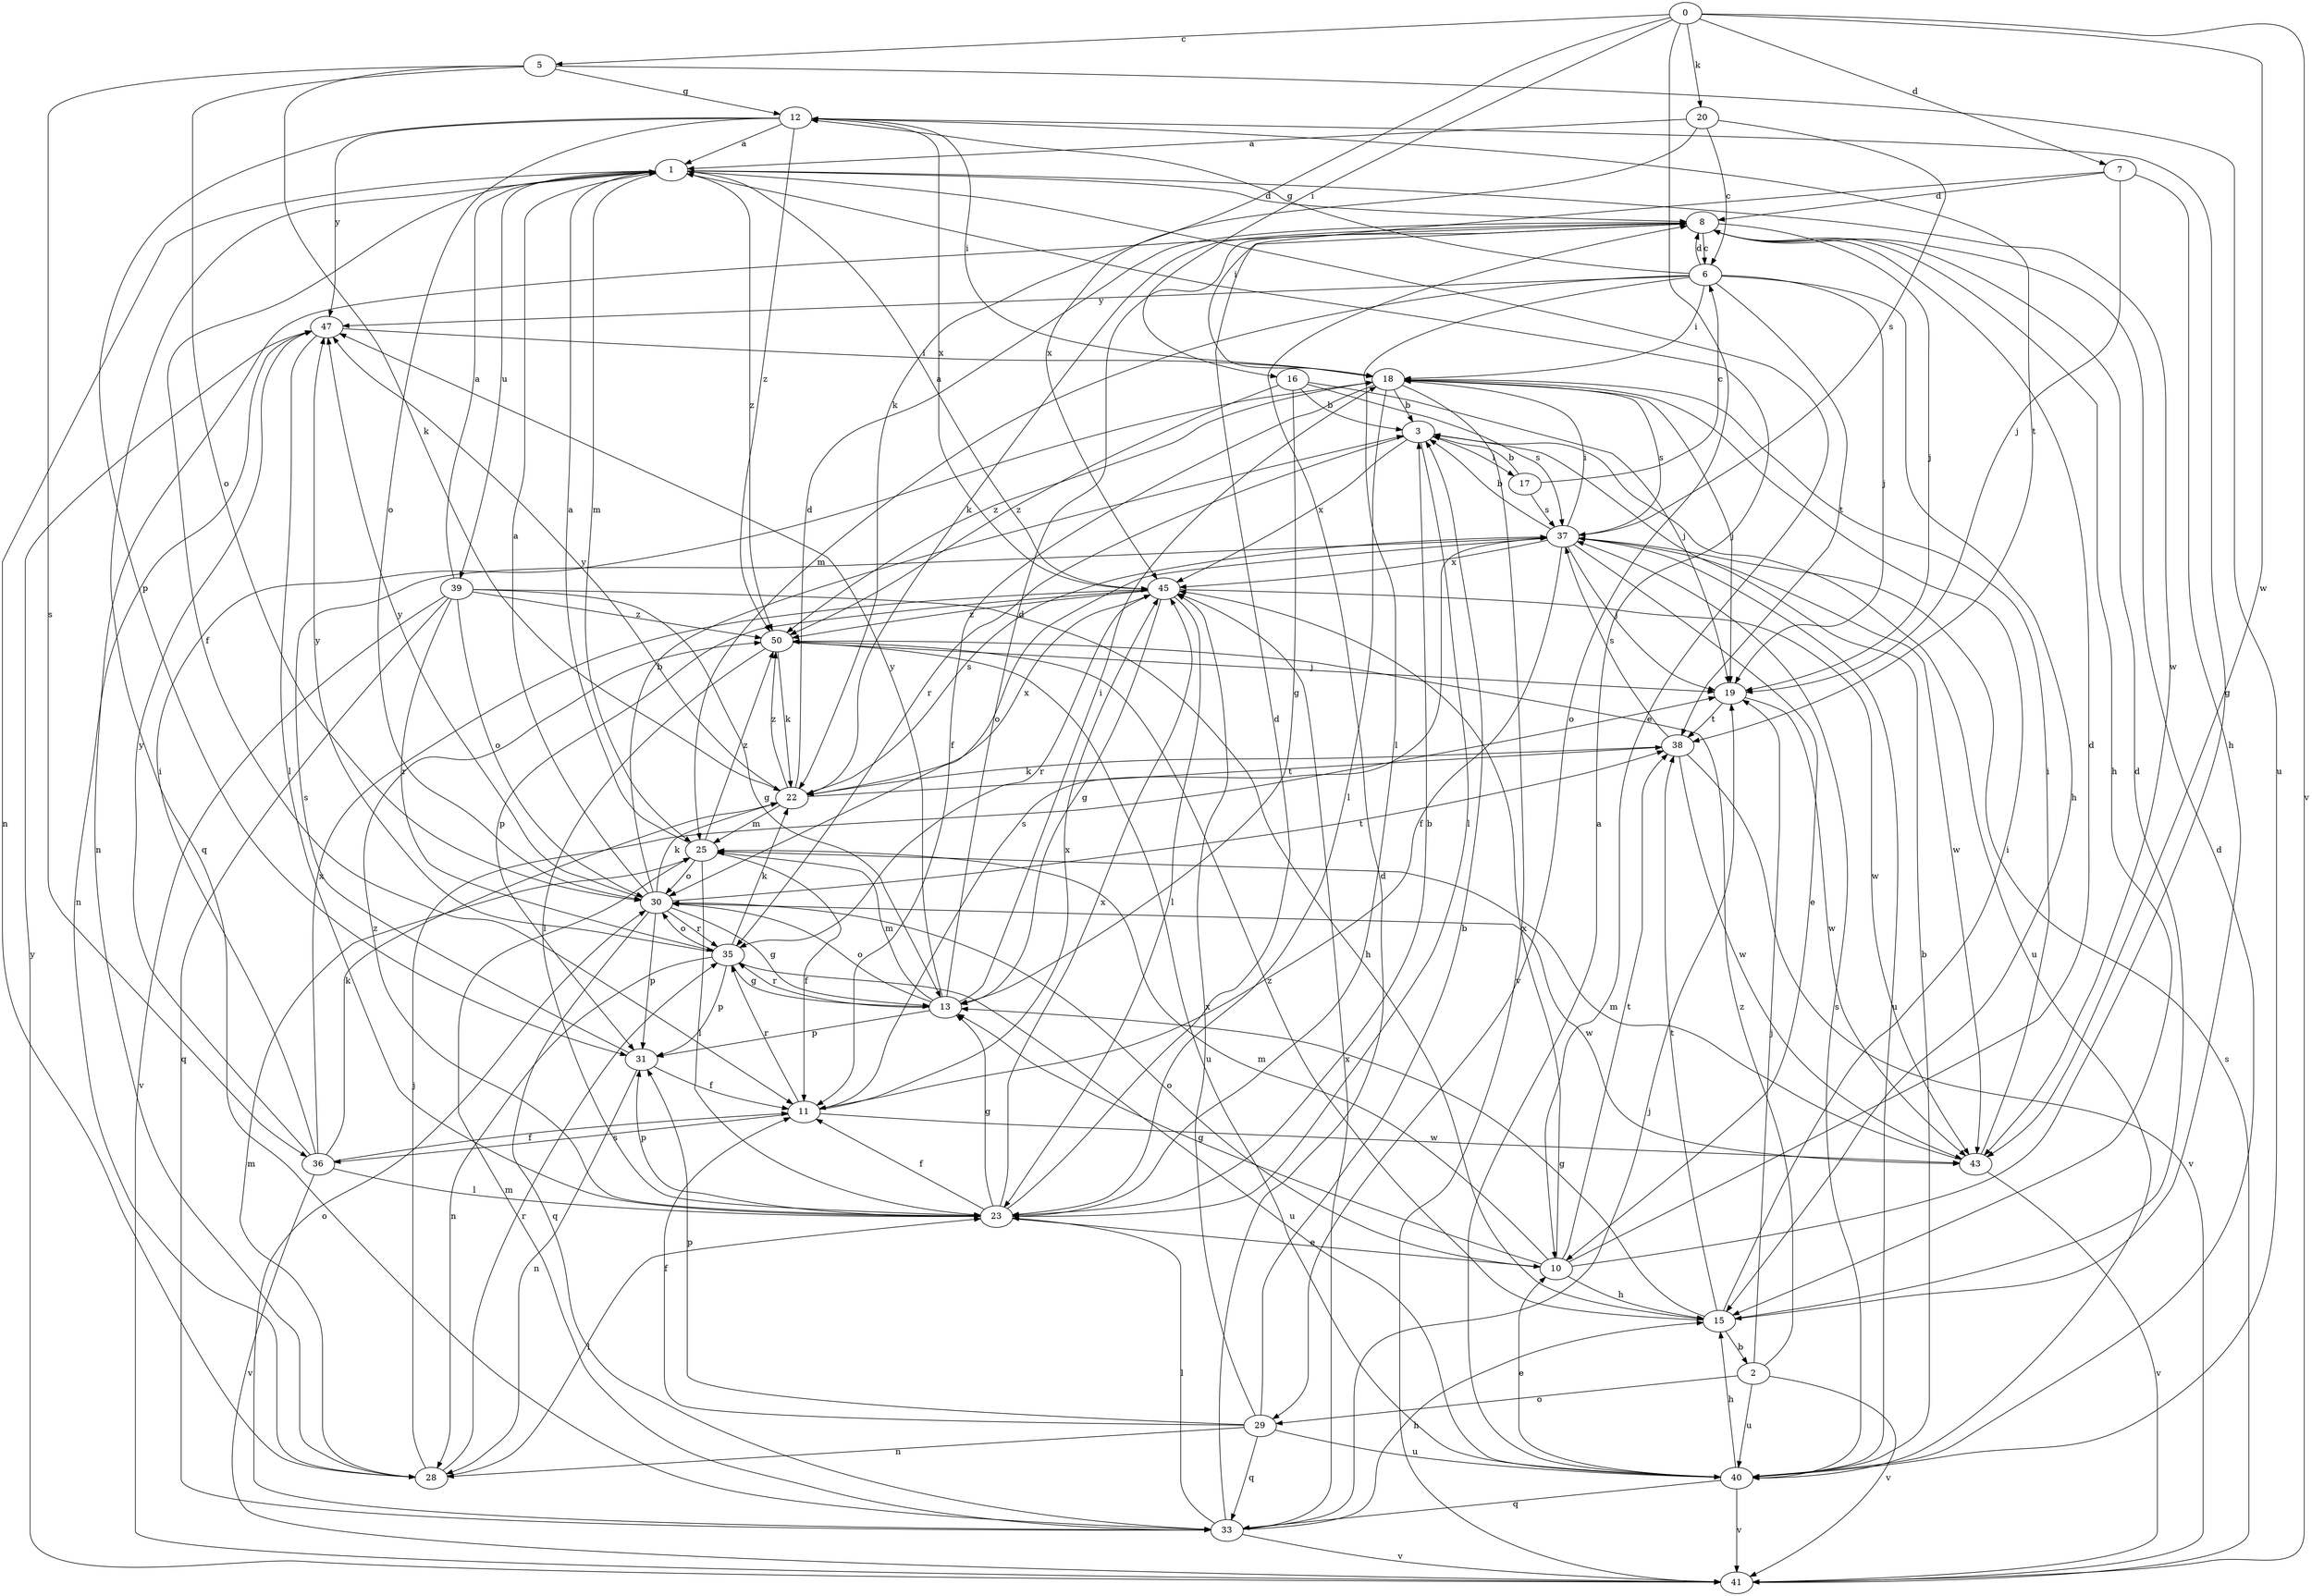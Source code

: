 strict digraph  {
0;
1;
2;
3;
5;
6;
7;
8;
10;
11;
12;
13;
15;
16;
17;
18;
19;
20;
22;
23;
25;
28;
29;
30;
31;
33;
35;
36;
37;
38;
39;
40;
41;
43;
45;
47;
50;
0 -> 5  [label=c];
0 -> 7  [label=d];
0 -> 16  [label=i];
0 -> 20  [label=k];
0 -> 22  [label=k];
0 -> 29  [label=o];
0 -> 41  [label=v];
0 -> 43  [label=w];
1 -> 8  [label=d];
1 -> 10  [label=e];
1 -> 11  [label=f];
1 -> 25  [label=m];
1 -> 28  [label=n];
1 -> 33  [label=q];
1 -> 39  [label=u];
1 -> 43  [label=w];
1 -> 50  [label=z];
2 -> 19  [label=j];
2 -> 29  [label=o];
2 -> 40  [label=u];
2 -> 41  [label=v];
2 -> 50  [label=z];
3 -> 17  [label=i];
3 -> 23  [label=l];
3 -> 35  [label=r];
3 -> 40  [label=u];
3 -> 45  [label=x];
5 -> 12  [label=g];
5 -> 22  [label=k];
5 -> 30  [label=o];
5 -> 36  [label=s];
5 -> 40  [label=u];
6 -> 8  [label=d];
6 -> 12  [label=g];
6 -> 15  [label=h];
6 -> 18  [label=i];
6 -> 19  [label=j];
6 -> 23  [label=l];
6 -> 25  [label=m];
6 -> 38  [label=t];
6 -> 47  [label=y];
7 -> 8  [label=d];
7 -> 15  [label=h];
7 -> 18  [label=i];
7 -> 19  [label=j];
8 -> 6  [label=c];
8 -> 15  [label=h];
8 -> 19  [label=j];
8 -> 22  [label=k];
8 -> 28  [label=n];
10 -> 8  [label=d];
10 -> 12  [label=g];
10 -> 13  [label=g];
10 -> 15  [label=h];
10 -> 25  [label=m];
10 -> 30  [label=o];
10 -> 38  [label=t];
10 -> 45  [label=x];
11 -> 35  [label=r];
11 -> 36  [label=s];
11 -> 37  [label=s];
11 -> 43  [label=w];
11 -> 45  [label=x];
12 -> 1  [label=a];
12 -> 18  [label=i];
12 -> 30  [label=o];
12 -> 31  [label=p];
12 -> 38  [label=t];
12 -> 45  [label=x];
12 -> 47  [label=y];
12 -> 50  [label=z];
13 -> 8  [label=d];
13 -> 18  [label=i];
13 -> 25  [label=m];
13 -> 30  [label=o];
13 -> 31  [label=p];
13 -> 35  [label=r];
13 -> 47  [label=y];
15 -> 2  [label=b];
15 -> 8  [label=d];
15 -> 13  [label=g];
15 -> 18  [label=i];
15 -> 38  [label=t];
15 -> 50  [label=z];
16 -> 3  [label=b];
16 -> 13  [label=g];
16 -> 19  [label=j];
16 -> 37  [label=s];
16 -> 50  [label=z];
17 -> 3  [label=b];
17 -> 6  [label=c];
17 -> 37  [label=s];
18 -> 3  [label=b];
18 -> 11  [label=f];
18 -> 19  [label=j];
18 -> 23  [label=l];
18 -> 37  [label=s];
18 -> 41  [label=v];
18 -> 50  [label=z];
19 -> 38  [label=t];
19 -> 43  [label=w];
20 -> 1  [label=a];
20 -> 6  [label=c];
20 -> 37  [label=s];
20 -> 45  [label=x];
22 -> 8  [label=d];
22 -> 25  [label=m];
22 -> 37  [label=s];
22 -> 38  [label=t];
22 -> 45  [label=x];
22 -> 47  [label=y];
22 -> 50  [label=z];
23 -> 3  [label=b];
23 -> 8  [label=d];
23 -> 10  [label=e];
23 -> 11  [label=f];
23 -> 13  [label=g];
23 -> 31  [label=p];
23 -> 45  [label=x];
23 -> 50  [label=z];
25 -> 1  [label=a];
25 -> 11  [label=f];
25 -> 23  [label=l];
25 -> 30  [label=o];
25 -> 50  [label=z];
28 -> 19  [label=j];
28 -> 23  [label=l];
28 -> 25  [label=m];
28 -> 35  [label=r];
29 -> 3  [label=b];
29 -> 11  [label=f];
29 -> 28  [label=n];
29 -> 31  [label=p];
29 -> 33  [label=q];
29 -> 40  [label=u];
29 -> 45  [label=x];
30 -> 1  [label=a];
30 -> 3  [label=b];
30 -> 13  [label=g];
30 -> 22  [label=k];
30 -> 31  [label=p];
30 -> 33  [label=q];
30 -> 35  [label=r];
30 -> 38  [label=t];
30 -> 43  [label=w];
30 -> 47  [label=y];
31 -> 11  [label=f];
31 -> 28  [label=n];
31 -> 37  [label=s];
33 -> 8  [label=d];
33 -> 15  [label=h];
33 -> 19  [label=j];
33 -> 23  [label=l];
33 -> 25  [label=m];
33 -> 30  [label=o];
33 -> 41  [label=v];
33 -> 45  [label=x];
35 -> 13  [label=g];
35 -> 22  [label=k];
35 -> 28  [label=n];
35 -> 30  [label=o];
35 -> 31  [label=p];
35 -> 40  [label=u];
35 -> 47  [label=y];
36 -> 11  [label=f];
36 -> 18  [label=i];
36 -> 22  [label=k];
36 -> 23  [label=l];
36 -> 41  [label=v];
36 -> 45  [label=x];
36 -> 47  [label=y];
37 -> 3  [label=b];
37 -> 10  [label=e];
37 -> 11  [label=f];
37 -> 18  [label=i];
37 -> 19  [label=j];
37 -> 30  [label=o];
37 -> 40  [label=u];
37 -> 43  [label=w];
37 -> 45  [label=x];
38 -> 22  [label=k];
38 -> 37  [label=s];
38 -> 41  [label=v];
38 -> 43  [label=w];
39 -> 1  [label=a];
39 -> 13  [label=g];
39 -> 15  [label=h];
39 -> 30  [label=o];
39 -> 33  [label=q];
39 -> 35  [label=r];
39 -> 41  [label=v];
39 -> 50  [label=z];
40 -> 1  [label=a];
40 -> 3  [label=b];
40 -> 8  [label=d];
40 -> 10  [label=e];
40 -> 15  [label=h];
40 -> 33  [label=q];
40 -> 37  [label=s];
40 -> 41  [label=v];
41 -> 37  [label=s];
41 -> 47  [label=y];
43 -> 18  [label=i];
43 -> 25  [label=m];
43 -> 41  [label=v];
45 -> 1  [label=a];
45 -> 13  [label=g];
45 -> 23  [label=l];
45 -> 31  [label=p];
45 -> 35  [label=r];
45 -> 43  [label=w];
45 -> 50  [label=z];
47 -> 18  [label=i];
47 -> 23  [label=l];
47 -> 28  [label=n];
50 -> 19  [label=j];
50 -> 22  [label=k];
50 -> 23  [label=l];
50 -> 40  [label=u];
}
